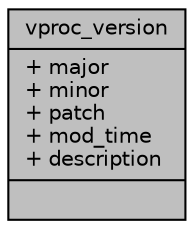 digraph "vproc_version"
{
 // INTERACTIVE_SVG=YES
 // LATEX_PDF_SIZE
  bgcolor="transparent";
  edge [fontname="Helvetica",fontsize="10",labelfontname="Helvetica",labelfontsize="10"];
  node [fontname="Helvetica",fontsize="10",shape=record];
  Node1 [label="{vproc_version\n|+ major\l+ minor\l+ patch\l+ mod_time\l+ description\l|}",height=0.2,width=0.4,color="black", fillcolor="grey75", style="filled", fontcolor="black",tooltip="The version of vproc library."];
}
